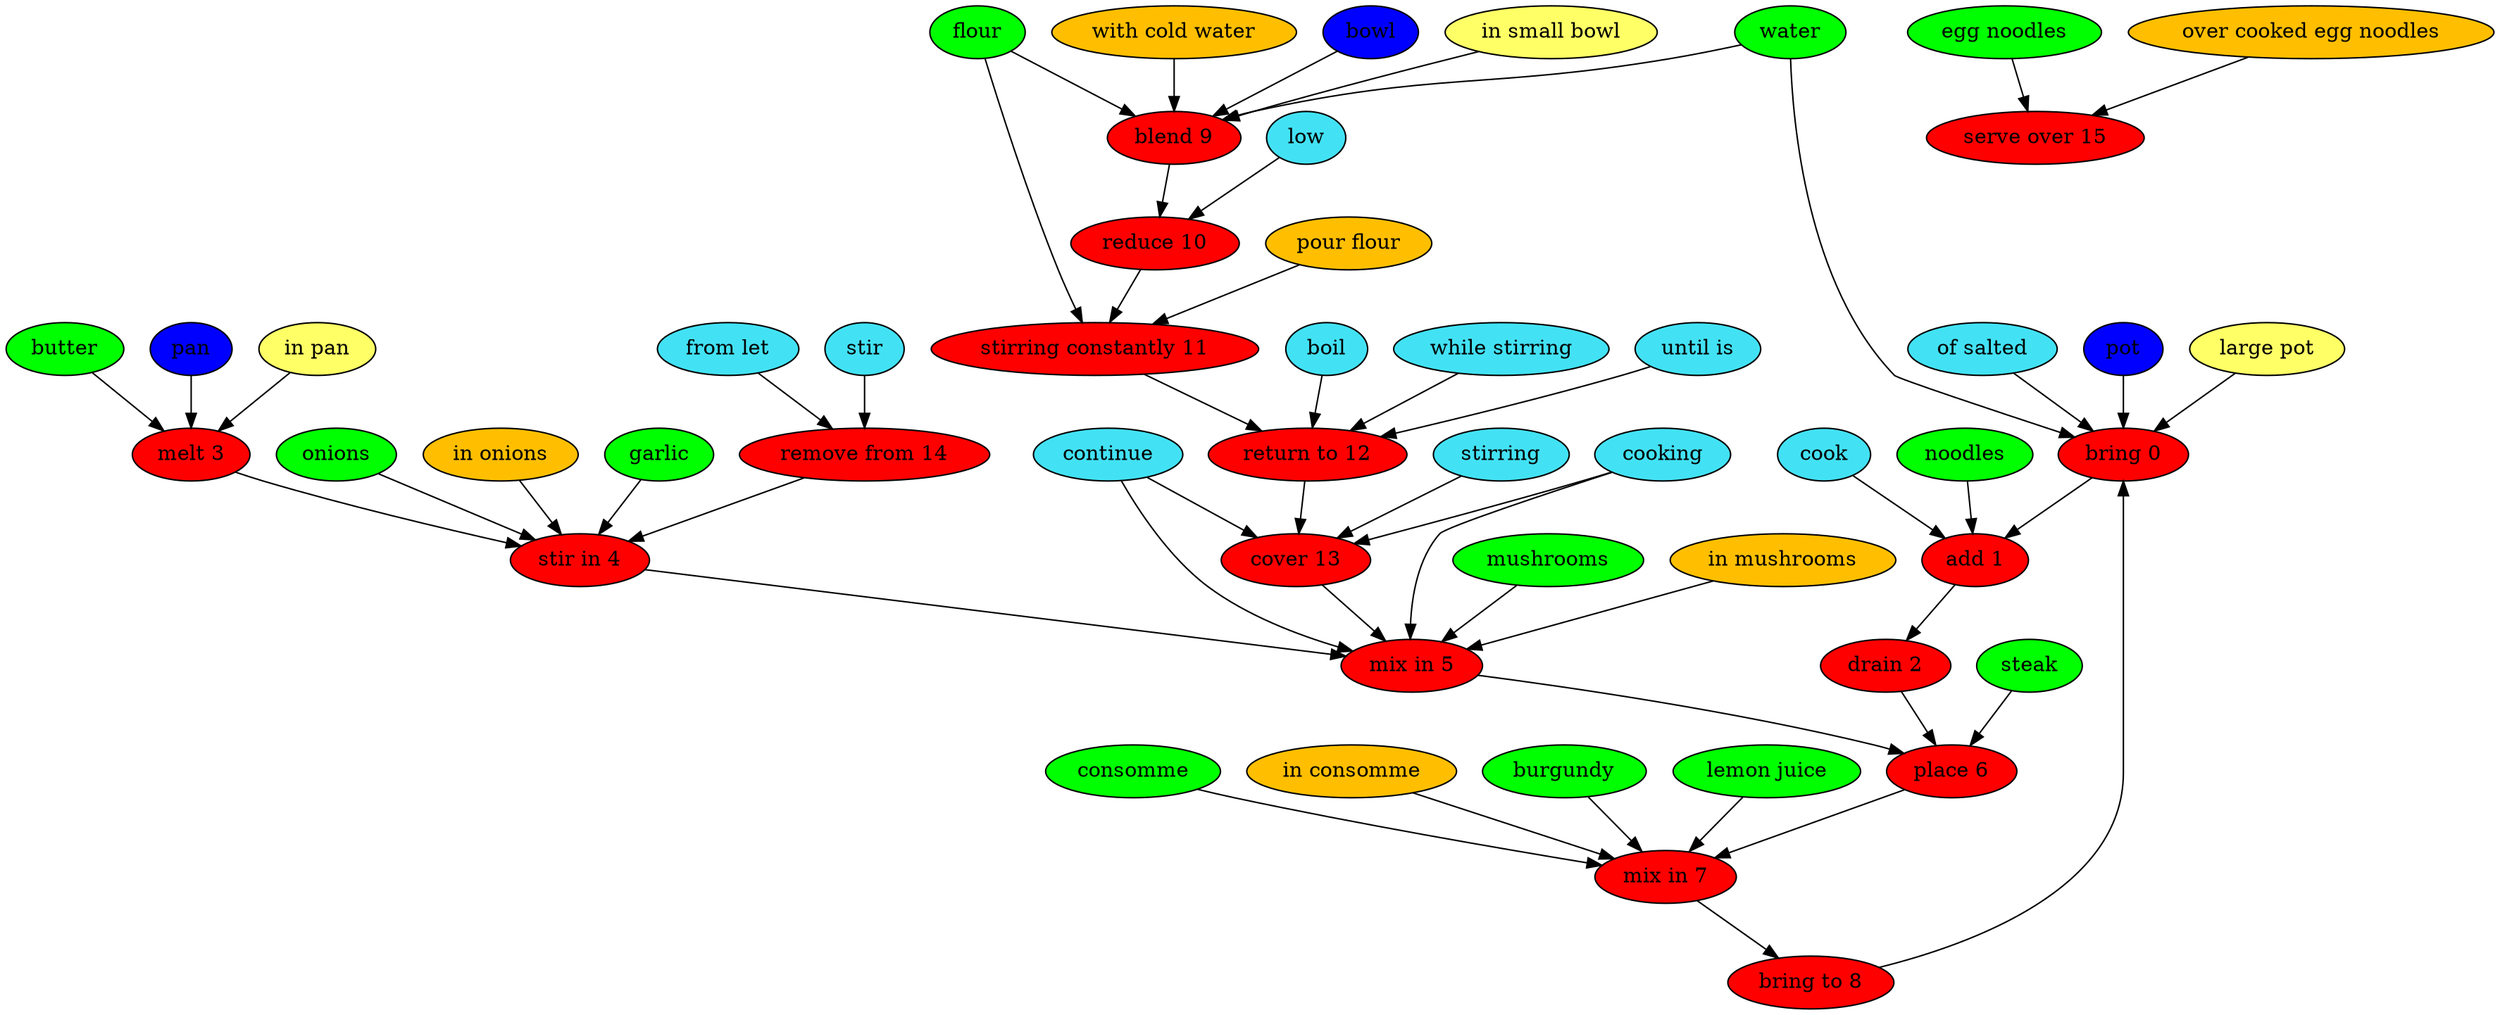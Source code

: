 digraph G {
"bring 0" [style=filled, fillcolor=red];
"of salted" [style=filled, fillcolor="#42e2f4"];
"of salted" -> "bring 0";
water [style=filled, fillcolor=green];
water -> "bring 0";
pot [style=filled, fillcolor="#0000ff"];
pot -> "bring 0";
"large pot" [style=filled, fillcolor="#ffff66"];
"large pot" -> "bring 0";
"add 1" [style=filled, fillcolor=red];
cook [style=filled, fillcolor="#42e2f4"];
cook -> "add 1";
noodles [style=filled, fillcolor=green];
noodles -> "add 1";
"drain 2" [style=filled, fillcolor=red];
"melt 3" [style=filled, fillcolor=red];
butter [style=filled, fillcolor=green];
butter -> "melt 3";
pan [style=filled, fillcolor="#0000ff"];
pan -> "melt 3";
"in pan" [style=filled, fillcolor="#ffff66"];
"in pan" -> "melt 3";
"stir in 4" [style=filled, fillcolor=red];
onions [style=filled, fillcolor=green];
onions -> "stir in 4";
"in onions" [style=filled, fillcolor="#01DFA5"];
"in onions" -> "stir in 4";
garlic [style=filled, fillcolor=green];
garlic -> "stir in 4";
"in onions" [style=filled, fillcolor="#FFBF00"];
"mix in 5" [style=filled, fillcolor=red];
continue [style=filled, fillcolor="#42e2f4"];
continue -> "mix in 5";
cooking [style=filled, fillcolor="#42e2f4"];
cooking -> "mix in 5";
mushrooms [style=filled, fillcolor=green];
mushrooms -> "mix in 5";
"in mushrooms" [style=filled, fillcolor="#01DFA5"];
"in mushrooms" -> "mix in 5";
"in mushrooms" [style=filled, fillcolor="#FFBF00"];
"place 6" [style=filled, fillcolor=red];
steak [style=filled, fillcolor=green];
steak -> "place 6";
"mix in 7" [style=filled, fillcolor=red];
consomme [style=filled, fillcolor=green];
consomme -> "mix in 7";
"in consomme" [style=filled, fillcolor="#01DFA5"];
"in consomme" -> "mix in 7";
burgundy [style=filled, fillcolor=green];
burgundy -> "mix in 7";
"lemon juice" [style=filled, fillcolor=green];
"lemon juice" -> "mix in 7";
"in consomme" [style=filled, fillcolor="#FFBF00"];
"bring to 8" [style=filled, fillcolor=red];
"blend 9" [style=filled, fillcolor=red];
flour [style=filled, fillcolor=green];
flour -> "blend 9";
water [style=filled, fillcolor=green];
water -> "blend 9";
"with cold water" [style=filled, fillcolor="#01DFA5"];
"with cold water" -> "blend 9";
bowl [style=filled, fillcolor="#0000ff"];
bowl -> "blend 9";
"in small bowl" [style=filled, fillcolor="#ffff66"];
"in small bowl" -> "blend 9";
"with cold water" [style=filled, fillcolor="#FFBF00"];
"reduce 10" [style=filled, fillcolor=red];
low [style=filled, fillcolor="#42e2f4"];
low -> "reduce 10";
"stirring constantly 11" [style=filled, fillcolor=red];
flour [style=filled, fillcolor=green];
flour -> "stirring constantly 11";
"pour flour" [style=filled, fillcolor="#01DFA5"];
"pour flour" -> "stirring constantly 11";
"pour flour" [style=filled, fillcolor="#FFBF00"];
"return to 12" [style=filled, fillcolor=red];
boil [style=filled, fillcolor="#42e2f4"];
boil -> "return to 12";
"while stirring" [style=filled, fillcolor="#42e2f4"];
"while stirring" -> "return to 12";
"until is" [style=filled, fillcolor="#42e2f4"];
"until is" -> "return to 12";
"cover 13" [style=filled, fillcolor=red];
continue [style=filled, fillcolor="#42e2f4"];
continue -> "cover 13";
cooking [style=filled, fillcolor="#42e2f4"];
cooking -> "cover 13";
stirring [style=filled, fillcolor="#42e2f4"];
stirring -> "cover 13";
"remove from 14" [style=filled, fillcolor=red];
"from let" [style=filled, fillcolor="#42e2f4"];
"from let" -> "remove from 14";
stir [style=filled, fillcolor="#42e2f4"];
stir -> "remove from 14";
"serve over 15" [style=filled, fillcolor=red];
"egg noodles" [style=filled, fillcolor=green];
"egg noodles" -> "serve over 15";
"over cooked egg noodles" [style=filled, fillcolor="#01DFA5"];
"over cooked egg noodles" -> "serve over 15";
"over cooked egg noodles" [style=filled, fillcolor="#FFBF00"];
"bring 0" -> "add 1";
"add 1" -> "drain 2";
"drain 2" -> "place 6";
"melt 3" -> "stir in 4";
"stir in 4" -> "mix in 5";
"mix in 5" -> "place 6";
"place 6" -> "mix in 7";
"mix in 7" -> "bring to 8";
"bring to 8" -> "bring 0";
"blend 9" -> "reduce 10";
"reduce 10" -> "stirring constantly 11";
"stirring constantly 11" -> "return to 12";
"return to 12" -> "cover 13";
"cover 13" -> "mix in 5";
"remove from 14" -> "stir in 4";
}
